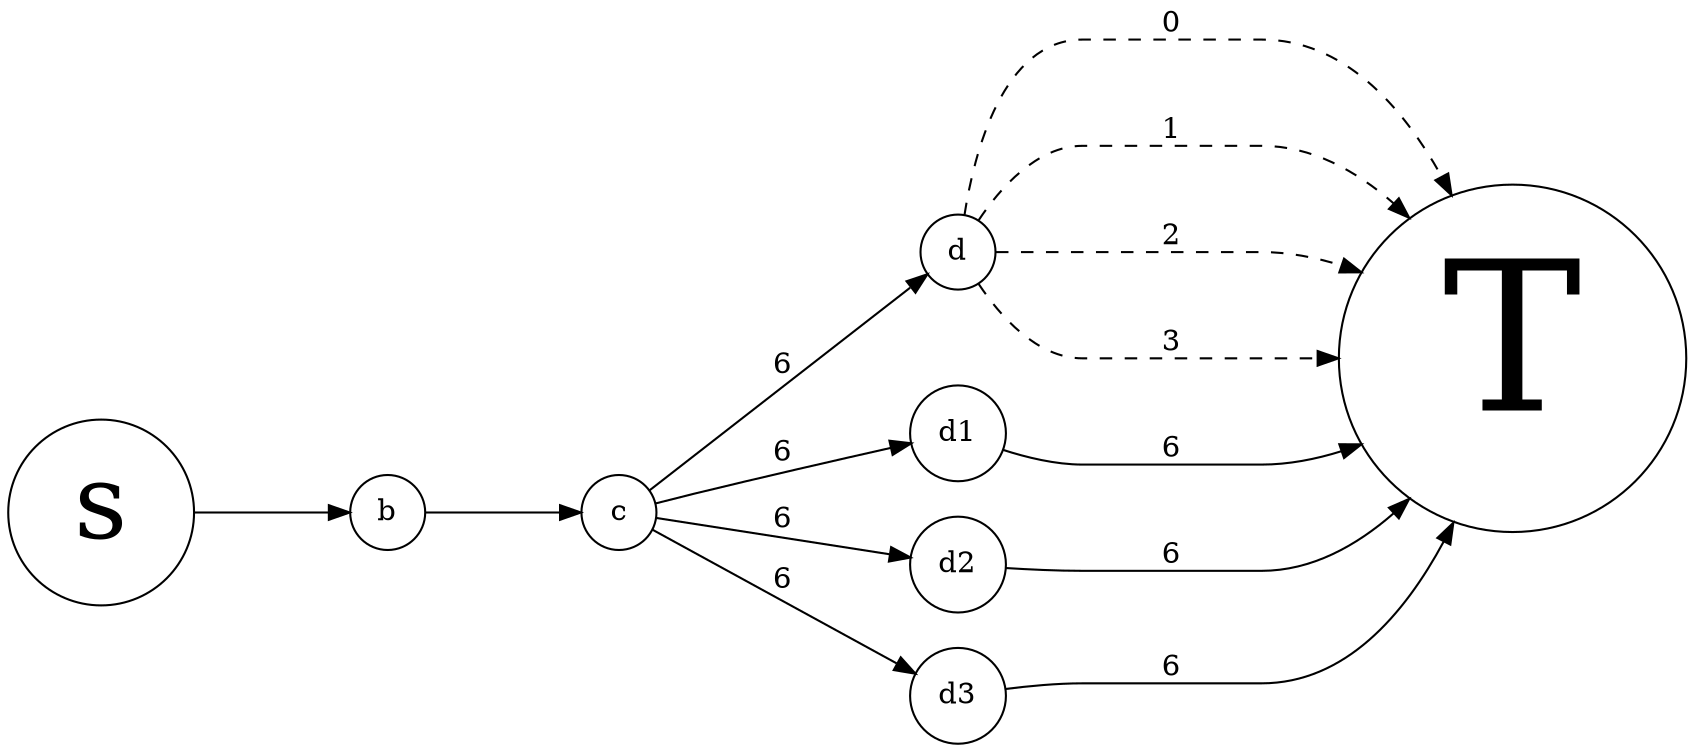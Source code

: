 digraph g {
    node[shape=circle style=filled fillcolor=white colorscheme=accent8 ];
    rankdir=LR;
    T[height=2 fontsize=100];
    edge [minlen=2];
    a[label="s" fontsize=50]
    a->b->c;
    c->d[label="6" minlen=3]
    d->T[minlen=4 style=dashed label=0];
    d->T[minlen=4 style=dashed label=1];
    d->T[minlen=4 style=dashed label=2];
    d->T[minlen=4 style=dashed label=3];
    {
        rank=same;
        d,d1,d2,d3;
    }
    c->{d1,d2,d3}[label=6];
    {d1,d2,d3}->T[label=6];

}
